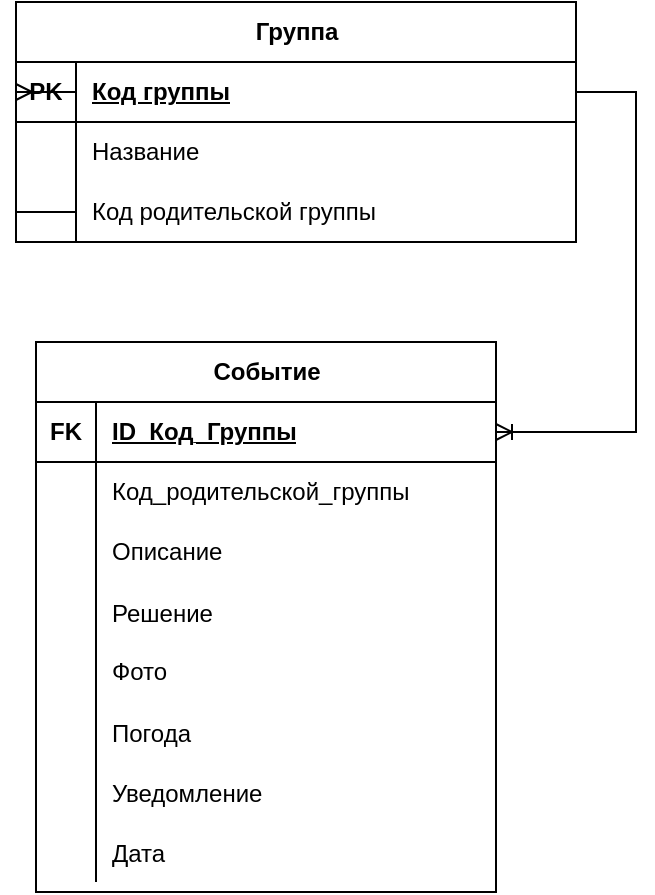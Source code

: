 <mxfile version="21.0.6" type="device"><diagram name="Страница 1" id="Eh1_cdiI2rohkW8CwOxs"><mxGraphModel dx="1602" dy="905" grid="1" gridSize="10" guides="1" tooltips="1" connect="1" arrows="1" fold="1" page="1" pageScale="1" pageWidth="827" pageHeight="1169" math="0" shadow="0"><root><mxCell id="0"/><mxCell id="1" parent="0"/><mxCell id="zoblX1O7UbTa5OEN4hUS-1" value="Группа" style="shape=table;startSize=30;container=1;collapsible=1;childLayout=tableLayout;fixedRows=1;rowLines=0;fontStyle=1;align=center;resizeLast=1;html=1;" parent="1" vertex="1"><mxGeometry x="350" y="40" width="280" height="120" as="geometry"/></mxCell><mxCell id="zoblX1O7UbTa5OEN4hUS-2" value="" style="shape=tableRow;horizontal=0;startSize=0;swimlaneHead=0;swimlaneBody=0;fillColor=none;collapsible=0;dropTarget=0;points=[[0,0.5],[1,0.5]];portConstraint=eastwest;top=0;left=0;right=0;bottom=1;" parent="zoblX1O7UbTa5OEN4hUS-1" vertex="1"><mxGeometry y="30" width="280" height="30" as="geometry"/></mxCell><mxCell id="zoblX1O7UbTa5OEN4hUS-3" value="PK" style="shape=partialRectangle;connectable=0;fillColor=none;top=0;left=0;bottom=0;right=0;fontStyle=1;overflow=hidden;whiteSpace=wrap;html=1;" parent="zoblX1O7UbTa5OEN4hUS-2" vertex="1"><mxGeometry width="30" height="30" as="geometry"><mxRectangle width="30" height="30" as="alternateBounds"/></mxGeometry></mxCell><mxCell id="zoblX1O7UbTa5OEN4hUS-4" value="Код группы" style="shape=partialRectangle;connectable=0;fillColor=none;top=0;left=0;bottom=0;right=0;align=left;spacingLeft=6;fontStyle=5;overflow=hidden;whiteSpace=wrap;html=1;" parent="zoblX1O7UbTa5OEN4hUS-2" vertex="1"><mxGeometry x="30" width="250" height="30" as="geometry"><mxRectangle width="250" height="30" as="alternateBounds"/></mxGeometry></mxCell><mxCell id="zoblX1O7UbTa5OEN4hUS-5" value="" style="shape=tableRow;horizontal=0;startSize=0;swimlaneHead=0;swimlaneBody=0;fillColor=none;collapsible=0;dropTarget=0;points=[[0,0.5],[1,0.5]];portConstraint=eastwest;top=0;left=0;right=0;bottom=0;" parent="zoblX1O7UbTa5OEN4hUS-1" vertex="1"><mxGeometry y="60" width="280" height="30" as="geometry"/></mxCell><mxCell id="zoblX1O7UbTa5OEN4hUS-6" value="" style="shape=partialRectangle;connectable=0;fillColor=none;top=0;left=0;bottom=0;right=0;editable=1;overflow=hidden;whiteSpace=wrap;html=1;" parent="zoblX1O7UbTa5OEN4hUS-5" vertex="1"><mxGeometry width="30" height="30" as="geometry"><mxRectangle width="30" height="30" as="alternateBounds"/></mxGeometry></mxCell><mxCell id="zoblX1O7UbTa5OEN4hUS-7" value="Название" style="shape=partialRectangle;connectable=0;fillColor=none;top=0;left=0;bottom=0;right=0;align=left;spacingLeft=6;overflow=hidden;whiteSpace=wrap;html=1;" parent="zoblX1O7UbTa5OEN4hUS-5" vertex="1"><mxGeometry x="30" width="250" height="30" as="geometry"><mxRectangle width="250" height="30" as="alternateBounds"/></mxGeometry></mxCell><mxCell id="zoblX1O7UbTa5OEN4hUS-8" value="" style="shape=tableRow;horizontal=0;startSize=0;swimlaneHead=0;swimlaneBody=0;fillColor=none;collapsible=0;dropTarget=0;points=[[0,0.5],[1,0.5]];portConstraint=eastwest;top=0;left=0;right=0;bottom=0;" parent="zoblX1O7UbTa5OEN4hUS-1" vertex="1"><mxGeometry y="90" width="280" height="30" as="geometry"/></mxCell><mxCell id="zoblX1O7UbTa5OEN4hUS-9" value="" style="shape=partialRectangle;connectable=0;fillColor=none;top=0;left=0;bottom=0;right=0;editable=1;overflow=hidden;whiteSpace=wrap;html=1;" parent="zoblX1O7UbTa5OEN4hUS-8" vertex="1"><mxGeometry width="30" height="30" as="geometry"><mxRectangle width="30" height="30" as="alternateBounds"/></mxGeometry></mxCell><mxCell id="zoblX1O7UbTa5OEN4hUS-10" value="Код родительской группы" style="shape=partialRectangle;connectable=0;fillColor=none;top=0;left=0;bottom=0;right=0;align=left;spacingLeft=6;overflow=hidden;whiteSpace=wrap;html=1;" parent="zoblX1O7UbTa5OEN4hUS-8" vertex="1"><mxGeometry x="30" width="250" height="30" as="geometry"><mxRectangle width="250" height="30" as="alternateBounds"/></mxGeometry></mxCell><mxCell id="zoblX1O7UbTa5OEN4hUS-46" value="" style="edgeStyle=entityRelationEdgeStyle;fontSize=12;html=1;endArrow=ERoneToMany;rounded=0;entryX=0;entryY=0.5;entryDx=0;entryDy=0;exitX=0;exitY=0.5;exitDx=0;exitDy=0;" parent="zoblX1O7UbTa5OEN4hUS-1" source="zoblX1O7UbTa5OEN4hUS-8" target="zoblX1O7UbTa5OEN4hUS-2" edge="1"><mxGeometry width="100" height="100" relative="1" as="geometry"><mxPoint x="-50" y="100" as="sourcePoint"/><mxPoint x="-100" y="120" as="targetPoint"/></mxGeometry></mxCell><mxCell id="zoblX1O7UbTa5OEN4hUS-15" value="Событие" style="shape=table;startSize=30;container=1;collapsible=1;childLayout=tableLayout;fixedRows=1;rowLines=0;fontStyle=1;align=center;resizeLast=1;html=1;" parent="1" vertex="1"><mxGeometry x="360" y="210" width="230" height="275" as="geometry"/></mxCell><mxCell id="zoblX1O7UbTa5OEN4hUS-16" value="" style="shape=tableRow;horizontal=0;startSize=0;swimlaneHead=0;swimlaneBody=0;fillColor=none;collapsible=0;dropTarget=0;points=[[0,0.5],[1,0.5]];portConstraint=eastwest;top=0;left=0;right=0;bottom=1;" parent="zoblX1O7UbTa5OEN4hUS-15" vertex="1"><mxGeometry y="30" width="230" height="30" as="geometry"/></mxCell><mxCell id="zoblX1O7UbTa5OEN4hUS-17" value="FK" style="shape=partialRectangle;connectable=0;fillColor=none;top=0;left=0;bottom=0;right=0;fontStyle=1;overflow=hidden;whiteSpace=wrap;html=1;" parent="zoblX1O7UbTa5OEN4hUS-16" vertex="1"><mxGeometry width="30" height="30" as="geometry"><mxRectangle width="30" height="30" as="alternateBounds"/></mxGeometry></mxCell><mxCell id="zoblX1O7UbTa5OEN4hUS-18" value="ID_Код_Группы" style="shape=partialRectangle;connectable=0;fillColor=none;top=0;left=0;bottom=0;right=0;align=left;spacingLeft=6;fontStyle=5;overflow=hidden;whiteSpace=wrap;html=1;strokeColor=inherit;" parent="zoblX1O7UbTa5OEN4hUS-16" vertex="1"><mxGeometry x="30" width="200" height="30" as="geometry"><mxRectangle width="200" height="30" as="alternateBounds"/></mxGeometry></mxCell><mxCell id="zoblX1O7UbTa5OEN4hUS-19" value="" style="shape=tableRow;horizontal=0;startSize=0;swimlaneHead=0;swimlaneBody=0;fillColor=none;collapsible=0;dropTarget=0;points=[[0,0.5],[1,0.5]];portConstraint=eastwest;top=0;left=0;right=0;bottom=0;" parent="zoblX1O7UbTa5OEN4hUS-15" vertex="1"><mxGeometry y="60" width="230" height="30" as="geometry"/></mxCell><mxCell id="zoblX1O7UbTa5OEN4hUS-20" value="" style="shape=partialRectangle;connectable=0;fillColor=none;top=0;left=0;bottom=0;right=0;editable=1;overflow=hidden;whiteSpace=wrap;html=1;" parent="zoblX1O7UbTa5OEN4hUS-19" vertex="1"><mxGeometry width="30" height="30" as="geometry"><mxRectangle width="30" height="30" as="alternateBounds"/></mxGeometry></mxCell><mxCell id="zoblX1O7UbTa5OEN4hUS-21" value="Код_родительской_группы" style="shape=partialRectangle;connectable=0;fillColor=none;top=0;left=0;bottom=0;right=0;align=left;spacingLeft=6;overflow=hidden;whiteSpace=wrap;html=1;" parent="zoblX1O7UbTa5OEN4hUS-19" vertex="1"><mxGeometry x="30" width="200" height="30" as="geometry"><mxRectangle width="200" height="30" as="alternateBounds"/></mxGeometry></mxCell><mxCell id="zoblX1O7UbTa5OEN4hUS-22" value="" style="shape=tableRow;horizontal=0;startSize=0;swimlaneHead=0;swimlaneBody=0;fillColor=none;collapsible=0;dropTarget=0;points=[[0,0.5],[1,0.5]];portConstraint=eastwest;top=0;left=0;right=0;bottom=0;" parent="zoblX1O7UbTa5OEN4hUS-15" vertex="1"><mxGeometry y="90" width="230" height="30" as="geometry"/></mxCell><mxCell id="zoblX1O7UbTa5OEN4hUS-23" value="" style="shape=partialRectangle;connectable=0;fillColor=none;top=0;left=0;bottom=0;right=0;editable=1;overflow=hidden;whiteSpace=wrap;html=1;" parent="zoblX1O7UbTa5OEN4hUS-22" vertex="1"><mxGeometry width="30" height="30" as="geometry"><mxRectangle width="30" height="30" as="alternateBounds"/></mxGeometry></mxCell><mxCell id="zoblX1O7UbTa5OEN4hUS-24" value="Описание" style="shape=partialRectangle;connectable=0;fillColor=none;top=0;left=0;bottom=0;right=0;align=left;spacingLeft=6;overflow=hidden;whiteSpace=wrap;html=1;" parent="zoblX1O7UbTa5OEN4hUS-22" vertex="1"><mxGeometry x="30" width="200" height="30" as="geometry"><mxRectangle width="200" height="30" as="alternateBounds"/></mxGeometry></mxCell><mxCell id="zoblX1O7UbTa5OEN4hUS-40" value="" style="shape=tableRow;horizontal=0;startSize=0;swimlaneHead=0;swimlaneBody=0;fillColor=none;collapsible=0;dropTarget=0;points=[[0,0.5],[1,0.5]];portConstraint=eastwest;top=0;left=0;right=0;bottom=0;" parent="zoblX1O7UbTa5OEN4hUS-15" vertex="1"><mxGeometry y="120" width="230" height="30" as="geometry"/></mxCell><mxCell id="zoblX1O7UbTa5OEN4hUS-41" value="" style="shape=partialRectangle;connectable=0;fillColor=none;top=0;left=0;bottom=0;right=0;editable=1;overflow=hidden;" parent="zoblX1O7UbTa5OEN4hUS-40" vertex="1"><mxGeometry width="30" height="30" as="geometry"><mxRectangle width="30" height="30" as="alternateBounds"/></mxGeometry></mxCell><mxCell id="zoblX1O7UbTa5OEN4hUS-42" value="Решение" style="shape=partialRectangle;connectable=0;fillColor=none;top=0;left=0;bottom=0;right=0;align=left;spacingLeft=6;overflow=hidden;" parent="zoblX1O7UbTa5OEN4hUS-40" vertex="1"><mxGeometry x="30" width="200" height="30" as="geometry"><mxRectangle width="200" height="30" as="alternateBounds"/></mxGeometry></mxCell><mxCell id="zoblX1O7UbTa5OEN4hUS-25" value="" style="shape=tableRow;horizontal=0;startSize=0;swimlaneHead=0;swimlaneBody=0;fillColor=none;collapsible=0;dropTarget=0;points=[[0,0.5],[1,0.5]];portConstraint=eastwest;top=0;left=0;right=0;bottom=0;" parent="zoblX1O7UbTa5OEN4hUS-15" vertex="1"><mxGeometry y="150" width="230" height="30" as="geometry"/></mxCell><mxCell id="zoblX1O7UbTa5OEN4hUS-26" value="" style="shape=partialRectangle;connectable=0;fillColor=none;top=0;left=0;bottom=0;right=0;editable=1;overflow=hidden;whiteSpace=wrap;html=1;" parent="zoblX1O7UbTa5OEN4hUS-25" vertex="1"><mxGeometry width="30" height="30" as="geometry"><mxRectangle width="30" height="30" as="alternateBounds"/></mxGeometry></mxCell><mxCell id="zoblX1O7UbTa5OEN4hUS-27" value="Фото" style="shape=partialRectangle;connectable=0;fillColor=none;top=0;left=0;bottom=0;right=0;align=left;spacingLeft=6;overflow=hidden;whiteSpace=wrap;html=1;" parent="zoblX1O7UbTa5OEN4hUS-25" vertex="1"><mxGeometry x="30" width="200" height="30" as="geometry"><mxRectangle width="200" height="30" as="alternateBounds"/></mxGeometry></mxCell><mxCell id="zoblX1O7UbTa5OEN4hUS-34" value="" style="shape=tableRow;horizontal=0;startSize=0;swimlaneHead=0;swimlaneBody=0;fillColor=none;collapsible=0;dropTarget=0;points=[[0,0.5],[1,0.5]];portConstraint=eastwest;top=0;left=0;right=0;bottom=0;" parent="zoblX1O7UbTa5OEN4hUS-15" vertex="1"><mxGeometry y="180" width="230" height="30" as="geometry"/></mxCell><mxCell id="zoblX1O7UbTa5OEN4hUS-35" value="" style="shape=partialRectangle;connectable=0;fillColor=none;top=0;left=0;bottom=0;right=0;editable=1;overflow=hidden;" parent="zoblX1O7UbTa5OEN4hUS-34" vertex="1"><mxGeometry width="30" height="30" as="geometry"><mxRectangle width="30" height="30" as="alternateBounds"/></mxGeometry></mxCell><mxCell id="zoblX1O7UbTa5OEN4hUS-36" value="Погода" style="shape=partialRectangle;connectable=0;fillColor=none;top=0;left=0;bottom=0;right=0;align=left;spacingLeft=6;overflow=hidden;" parent="zoblX1O7UbTa5OEN4hUS-34" vertex="1"><mxGeometry x="30" width="200" height="30" as="geometry"><mxRectangle width="200" height="30" as="alternateBounds"/></mxGeometry></mxCell><mxCell id="zoblX1O7UbTa5OEN4hUS-37" value="" style="shape=tableRow;horizontal=0;startSize=0;swimlaneHead=0;swimlaneBody=0;fillColor=none;collapsible=0;dropTarget=0;points=[[0,0.5],[1,0.5]];portConstraint=eastwest;top=0;left=0;right=0;bottom=0;" parent="zoblX1O7UbTa5OEN4hUS-15" vertex="1"><mxGeometry y="210" width="230" height="30" as="geometry"/></mxCell><mxCell id="zoblX1O7UbTa5OEN4hUS-38" value="" style="shape=partialRectangle;connectable=0;fillColor=none;top=0;left=0;bottom=0;right=0;editable=1;overflow=hidden;" parent="zoblX1O7UbTa5OEN4hUS-37" vertex="1"><mxGeometry width="30" height="30" as="geometry"><mxRectangle width="30" height="30" as="alternateBounds"/></mxGeometry></mxCell><mxCell id="zoblX1O7UbTa5OEN4hUS-39" value="Уведомление" style="shape=partialRectangle;connectable=0;fillColor=none;top=0;left=0;bottom=0;right=0;align=left;spacingLeft=6;overflow=hidden;" parent="zoblX1O7UbTa5OEN4hUS-37" vertex="1"><mxGeometry x="30" width="200" height="30" as="geometry"><mxRectangle width="200" height="30" as="alternateBounds"/></mxGeometry></mxCell><mxCell id="phwJp7XatYB6j2a0c6_C-1" value="" style="shape=tableRow;horizontal=0;startSize=0;swimlaneHead=0;swimlaneBody=0;fillColor=none;collapsible=0;dropTarget=0;points=[[0,0.5],[1,0.5]];portConstraint=eastwest;top=0;left=0;right=0;bottom=0;" vertex="1" parent="zoblX1O7UbTa5OEN4hUS-15"><mxGeometry y="240" width="230" height="30" as="geometry"/></mxCell><mxCell id="phwJp7XatYB6j2a0c6_C-2" value="" style="shape=partialRectangle;connectable=0;fillColor=none;top=0;left=0;bottom=0;right=0;editable=1;overflow=hidden;" vertex="1" parent="phwJp7XatYB6j2a0c6_C-1"><mxGeometry width="30" height="30" as="geometry"><mxRectangle width="30" height="30" as="alternateBounds"/></mxGeometry></mxCell><mxCell id="phwJp7XatYB6j2a0c6_C-3" value="Дата" style="shape=partialRectangle;connectable=0;fillColor=none;top=0;left=0;bottom=0;right=0;align=left;spacingLeft=6;overflow=hidden;" vertex="1" parent="phwJp7XatYB6j2a0c6_C-1"><mxGeometry x="30" width="200" height="30" as="geometry"><mxRectangle width="200" height="30" as="alternateBounds"/></mxGeometry></mxCell><mxCell id="zoblX1O7UbTa5OEN4hUS-44" value="" style="edgeStyle=entityRelationEdgeStyle;fontSize=12;html=1;endArrow=ERoneToMany;rounded=0;" parent="1" source="zoblX1O7UbTa5OEN4hUS-2" target="zoblX1O7UbTa5OEN4hUS-16" edge="1"><mxGeometry width="100" height="100" relative="1" as="geometry"><mxPoint x="230" y="460" as="sourcePoint"/><mxPoint x="610" y="385" as="targetPoint"/></mxGeometry></mxCell></root></mxGraphModel></diagram></mxfile>